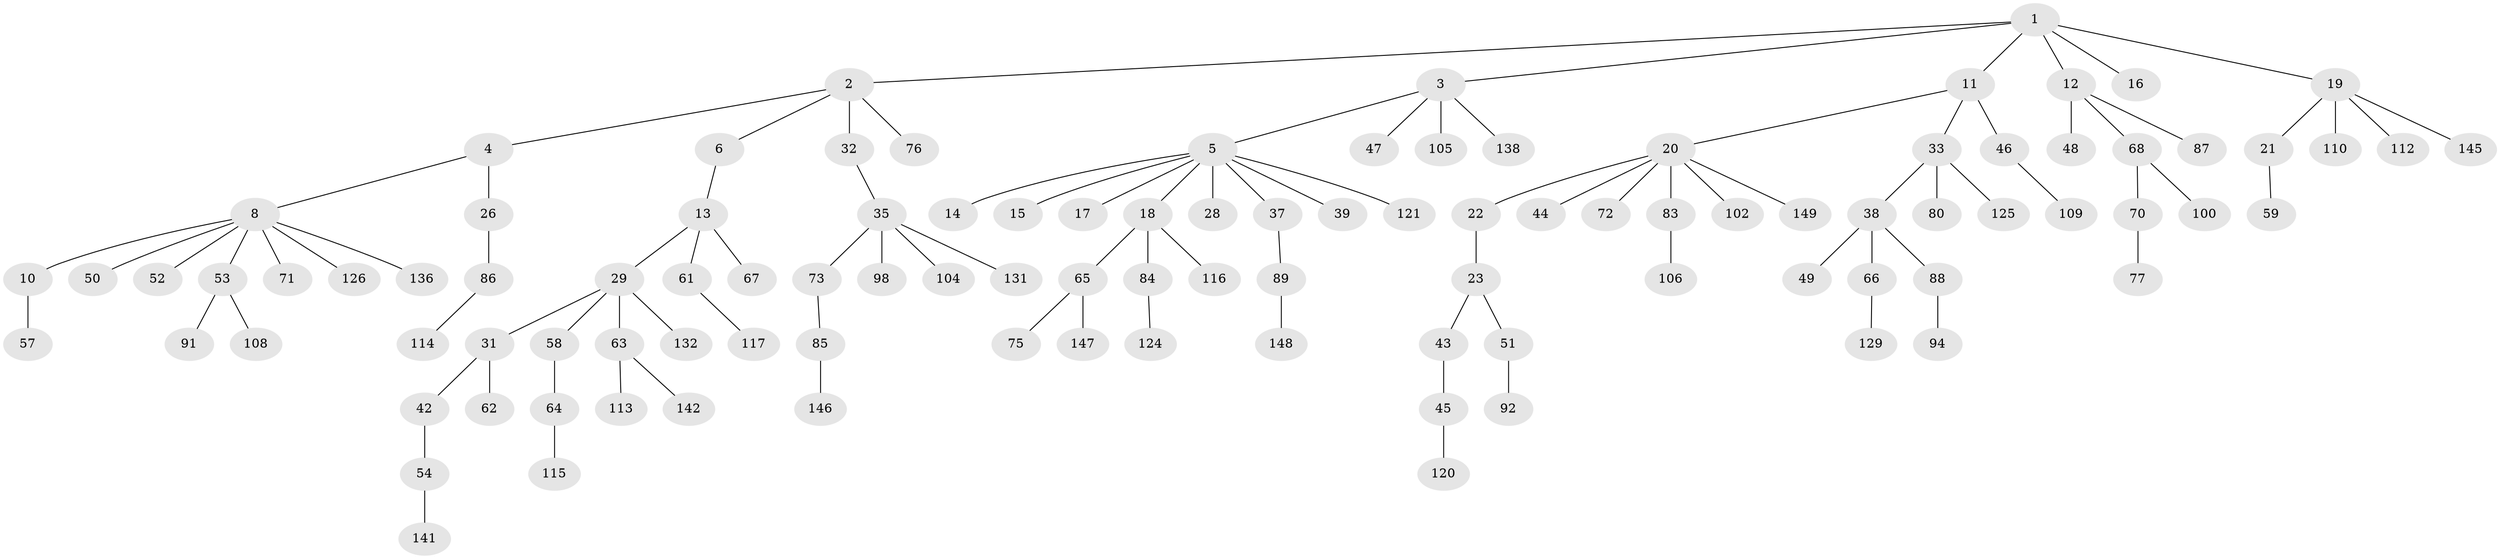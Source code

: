 // original degree distribution, {7: 0.013422818791946308, 4: 0.06040268456375839, 6: 0.013422818791946308, 3: 0.10738255033557047, 2: 0.2550335570469799, 5: 0.04697986577181208, 1: 0.5033557046979866}
// Generated by graph-tools (version 1.1) at 2025/42/03/06/25 10:42:02]
// undirected, 105 vertices, 104 edges
graph export_dot {
graph [start="1"]
  node [color=gray90,style=filled];
  1 [super="+41"];
  2 [super="+25"];
  3 [super="+96"];
  4;
  5 [super="+7"];
  6 [super="+74"];
  8 [super="+9"];
  10;
  11 [super="+93"];
  12 [super="+133"];
  13 [super="+55"];
  14 [super="+36"];
  15;
  16;
  17 [super="+90"];
  18 [super="+24"];
  19 [super="+95"];
  20 [super="+27"];
  21 [super="+34"];
  22;
  23;
  26;
  28;
  29 [super="+30"];
  31 [super="+78"];
  32;
  33 [super="+101"];
  35 [super="+56"];
  37;
  38 [super="+40"];
  39;
  42;
  43 [super="+60"];
  44;
  45;
  46 [super="+79"];
  47;
  48;
  49;
  50;
  51 [super="+139"];
  52;
  53 [super="+99"];
  54;
  57 [super="+82"];
  58 [super="+135"];
  59 [super="+69"];
  61 [super="+103"];
  62;
  63 [super="+81"];
  64;
  65 [super="+107"];
  66 [super="+118"];
  67 [super="+111"];
  68;
  70 [super="+137"];
  71;
  72;
  73;
  75;
  76;
  77;
  80 [super="+119"];
  83 [super="+130"];
  84;
  85 [super="+143"];
  86 [super="+134"];
  87 [super="+123"];
  88;
  89 [super="+127"];
  91;
  92 [super="+144"];
  94 [super="+97"];
  98;
  100;
  102;
  104;
  105;
  106;
  108;
  109;
  110;
  112;
  113;
  114;
  115 [super="+122"];
  116;
  117;
  120;
  121;
  124;
  125 [super="+128"];
  126;
  129;
  131;
  132 [super="+140"];
  136;
  138;
  141;
  142;
  145;
  146;
  147;
  148;
  149;
  1 -- 2;
  1 -- 3;
  1 -- 11;
  1 -- 12;
  1 -- 16;
  1 -- 19;
  2 -- 4;
  2 -- 6;
  2 -- 32;
  2 -- 76;
  3 -- 5;
  3 -- 47;
  3 -- 105;
  3 -- 138;
  4 -- 8;
  4 -- 26;
  5 -- 39;
  5 -- 121;
  5 -- 17;
  5 -- 18;
  5 -- 37;
  5 -- 28;
  5 -- 14;
  5 -- 15;
  6 -- 13;
  8 -- 53;
  8 -- 126;
  8 -- 50;
  8 -- 52;
  8 -- 71;
  8 -- 10;
  8 -- 136;
  10 -- 57;
  11 -- 20;
  11 -- 33;
  11 -- 46;
  12 -- 48;
  12 -- 68;
  12 -- 87;
  13 -- 29;
  13 -- 61;
  13 -- 67;
  18 -- 65;
  18 -- 84;
  18 -- 116;
  19 -- 21;
  19 -- 110;
  19 -- 145;
  19 -- 112;
  20 -- 22;
  20 -- 72;
  20 -- 149;
  20 -- 102;
  20 -- 83;
  20 -- 44;
  21 -- 59;
  22 -- 23;
  23 -- 43;
  23 -- 51;
  26 -- 86;
  29 -- 31;
  29 -- 58;
  29 -- 63;
  29 -- 132;
  31 -- 42;
  31 -- 62;
  32 -- 35;
  33 -- 38;
  33 -- 80;
  33 -- 125;
  35 -- 73;
  35 -- 98;
  35 -- 104;
  35 -- 131;
  37 -- 89;
  38 -- 88;
  38 -- 49;
  38 -- 66;
  42 -- 54;
  43 -- 45;
  45 -- 120;
  46 -- 109;
  51 -- 92;
  53 -- 91;
  53 -- 108;
  54 -- 141;
  58 -- 64;
  61 -- 117;
  63 -- 113;
  63 -- 142;
  64 -- 115;
  65 -- 75;
  65 -- 147;
  66 -- 129;
  68 -- 70;
  68 -- 100;
  70 -- 77;
  73 -- 85;
  83 -- 106;
  84 -- 124;
  85 -- 146;
  86 -- 114;
  88 -- 94;
  89 -- 148;
}
